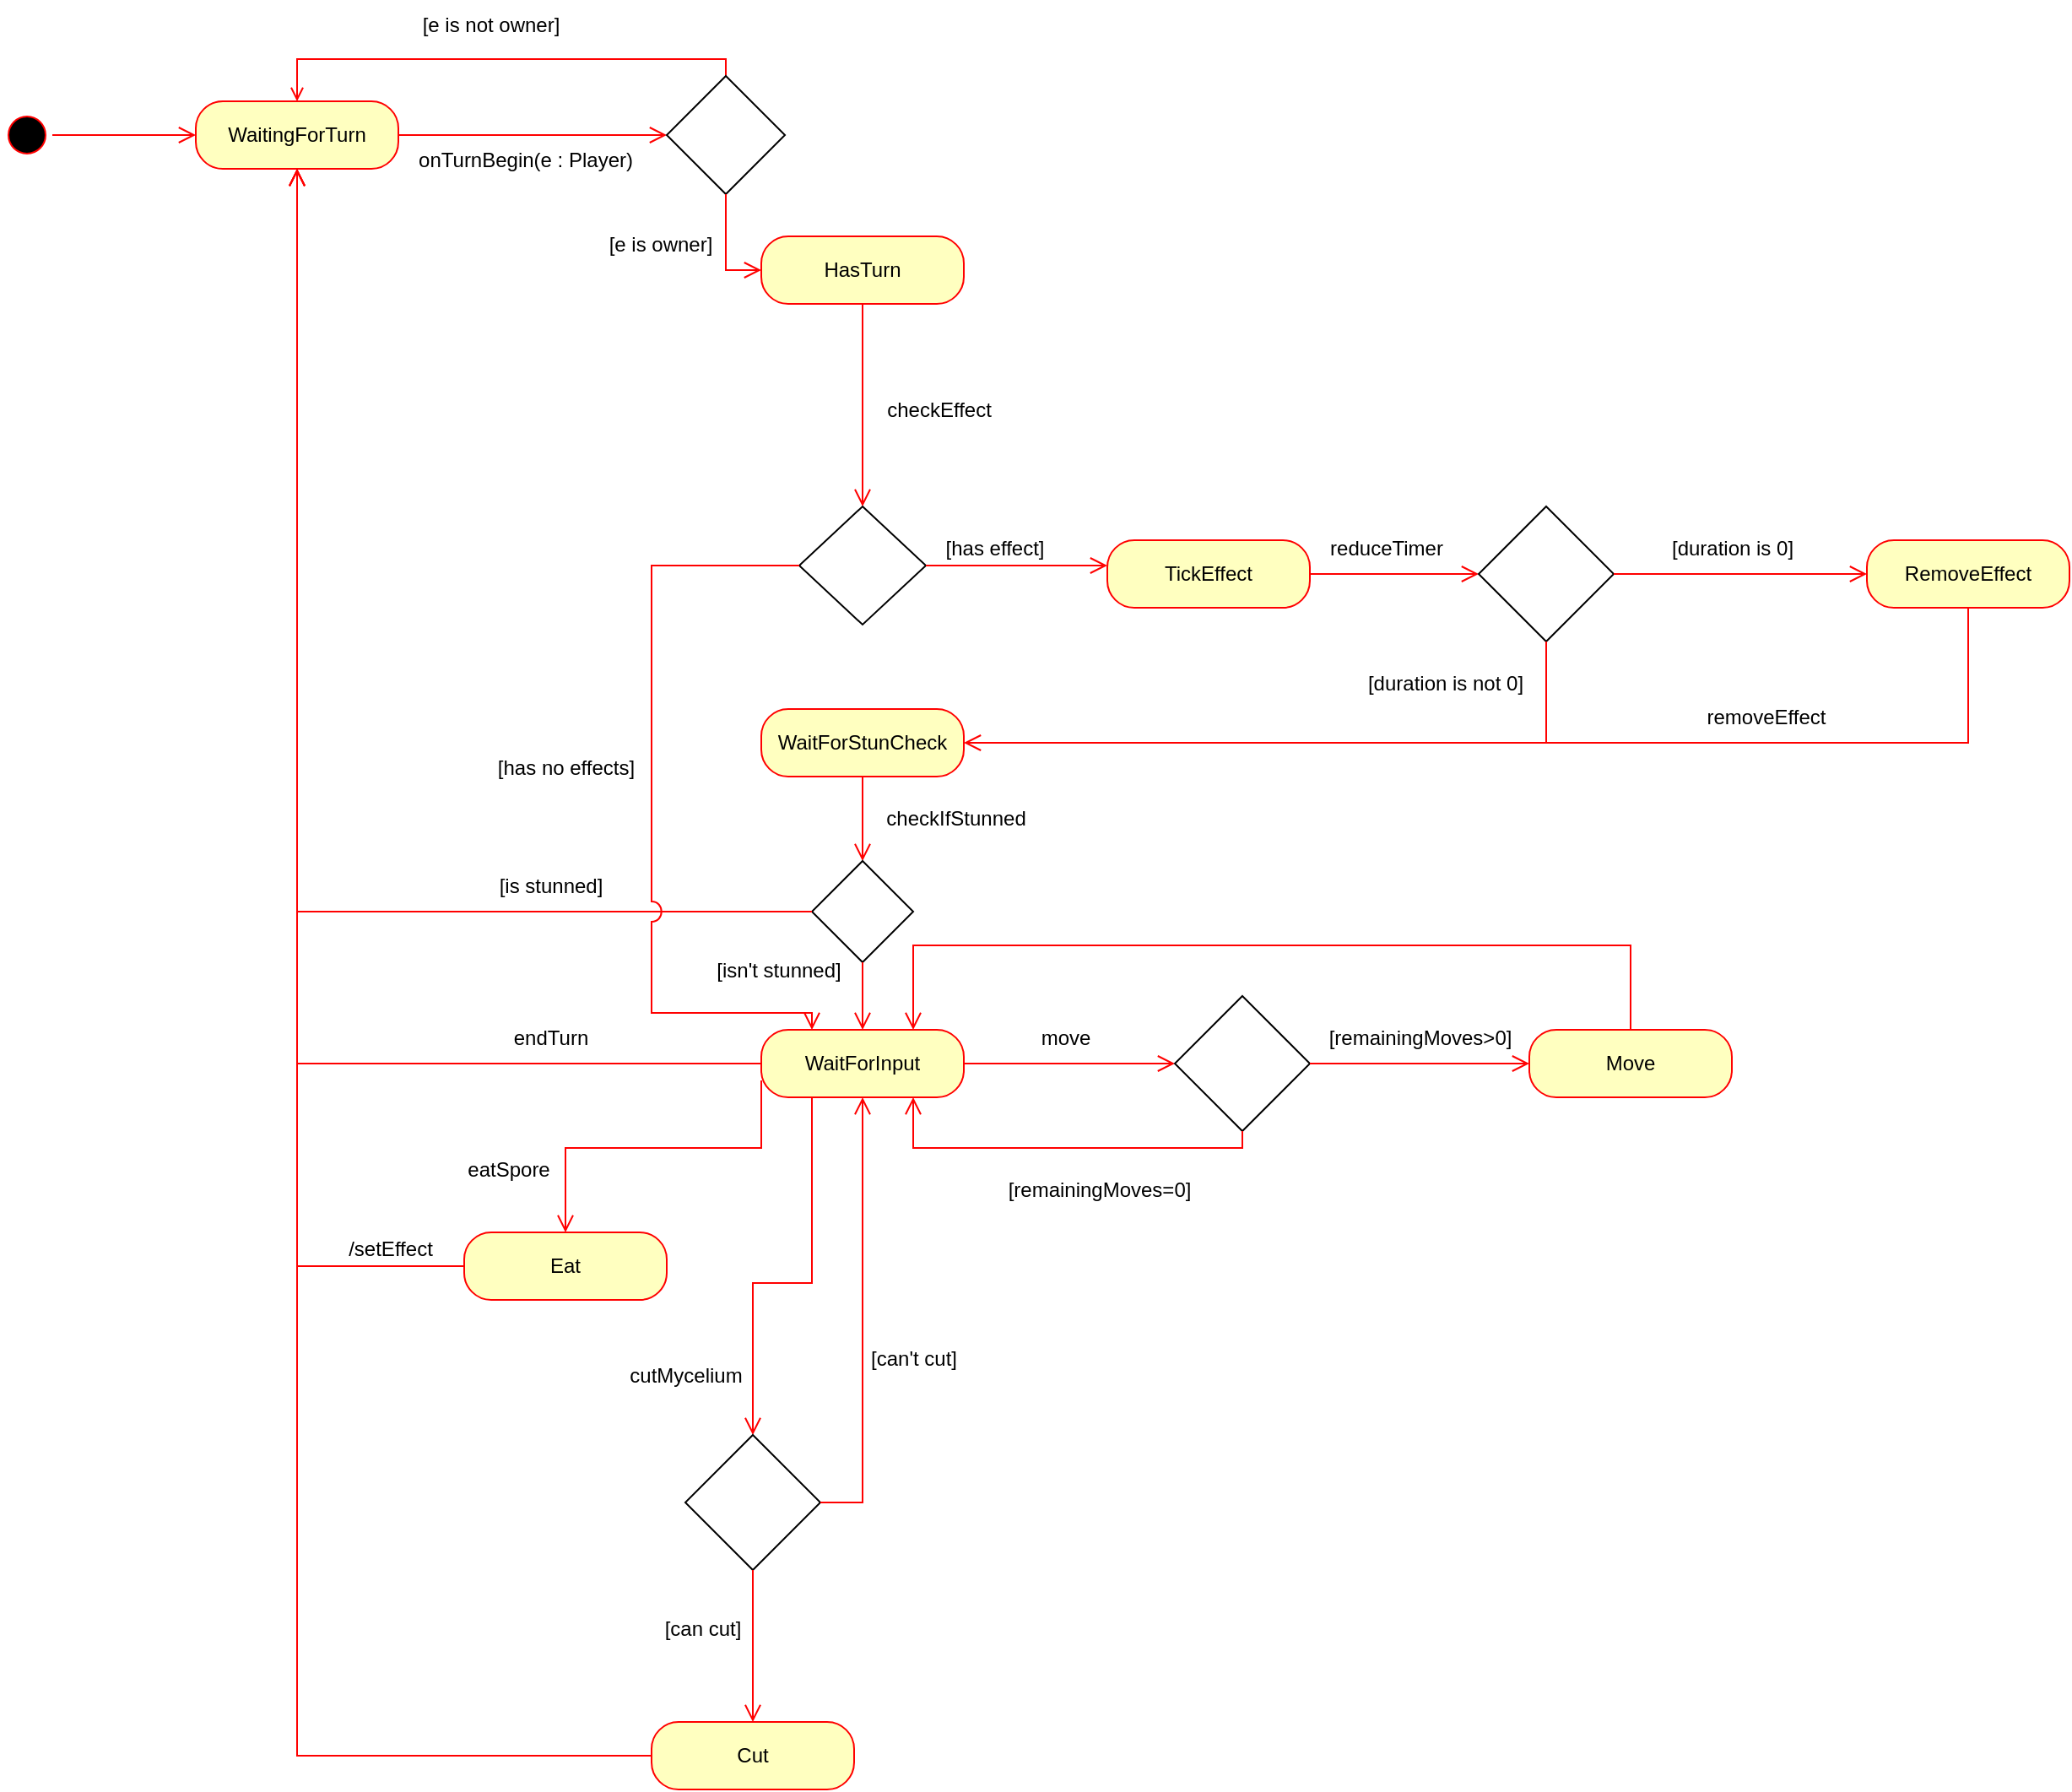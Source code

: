 <mxfile version="26.0.16" pages="2">
  <diagram name="1 oldal" id="OsvAiRPGhBOQV1ppMJjS">
    <mxGraphModel dx="1434" dy="1943" grid="1" gridSize="10" guides="1" tooltips="1" connect="1" arrows="1" fold="1" page="1" pageScale="1" pageWidth="827" pageHeight="1169" math="0" shadow="0">
      <root>
        <mxCell id="0" />
        <mxCell id="1" parent="0" />
        <mxCell id="LuK84Zrr6KuTW3ZMAKLt-1" value="" style="ellipse;html=1;shape=startState;fillColor=#000000;strokeColor=#ff0000;" vertex="1" parent="1">
          <mxGeometry x="45" y="-105" width="30" height="30" as="geometry" />
        </mxCell>
        <mxCell id="LuK84Zrr6KuTW3ZMAKLt-2" value="" style="edgeStyle=orthogonalEdgeStyle;html=1;verticalAlign=bottom;endArrow=open;endSize=8;strokeColor=#ff0000;rounded=0;entryX=0;entryY=0.5;entryDx=0;entryDy=0;" edge="1" parent="1" source="LuK84Zrr6KuTW3ZMAKLt-8" target="LuK84Zrr6KuTW3ZMAKLt-9">
          <mxGeometry relative="1" as="geometry">
            <mxPoint x="440" y="-90" as="targetPoint" />
          </mxGeometry>
        </mxCell>
        <mxCell id="LuK84Zrr6KuTW3ZMAKLt-3" value="" style="endArrow=open;html=1;rounded=0;strokeColor=#FF0000;exitX=0.5;exitY=0;exitDx=0;exitDy=0;edgeStyle=orthogonalEdgeStyle;entryX=0.5;entryY=0;entryDx=0;entryDy=0;endFill=0;" edge="1" parent="1" source="LuK84Zrr6KuTW3ZMAKLt-9" target="LuK84Zrr6KuTW3ZMAKLt-8">
          <mxGeometry width="50" height="50" relative="1" as="geometry">
            <mxPoint x="472.79" y="-125.355" as="sourcePoint" />
            <mxPoint x="380" y="-180" as="targetPoint" />
          </mxGeometry>
        </mxCell>
        <mxCell id="LuK84Zrr6KuTW3ZMAKLt-4" value="[e is not owner]" style="text;html=1;align=center;verticalAlign=middle;whiteSpace=wrap;rounded=0;" vertex="1" parent="1">
          <mxGeometry x="290" y="-170" width="90" height="30" as="geometry" />
        </mxCell>
        <mxCell id="LuK84Zrr6KuTW3ZMAKLt-5" value="[e is owner]" style="text;html=1;align=center;verticalAlign=middle;resizable=0;points=[];autosize=1;strokeColor=none;fillColor=none;" vertex="1" parent="1">
          <mxGeometry x="395" y="-40" width="80" height="30" as="geometry" />
        </mxCell>
        <mxCell id="LuK84Zrr6KuTW3ZMAKLt-6" value="onTurnBegin(e : Player)" style="text;html=1;align=center;verticalAlign=middle;resizable=0;points=[];autosize=1;strokeColor=none;fillColor=none;" vertex="1" parent="1">
          <mxGeometry x="280" y="-90" width="150" height="30" as="geometry" />
        </mxCell>
        <mxCell id="LuK84Zrr6KuTW3ZMAKLt-7" value="" style="edgeStyle=orthogonalEdgeStyle;html=1;verticalAlign=bottom;endArrow=open;endSize=8;strokeColor=#ff0000;rounded=0;" edge="1" parent="1" source="LuK84Zrr6KuTW3ZMAKLt-1" target="LuK84Zrr6KuTW3ZMAKLt-8">
          <mxGeometry relative="1" as="geometry">
            <mxPoint x="230" y="-95" as="targetPoint" />
            <mxPoint x="120" y="-95" as="sourcePoint" />
          </mxGeometry>
        </mxCell>
        <mxCell id="LuK84Zrr6KuTW3ZMAKLt-8" value="&lt;div&gt;WaitingForTurn&lt;/div&gt;" style="rounded=1;whiteSpace=wrap;html=1;arcSize=40;fontColor=#000000;fillColor=#ffffc0;strokeColor=#ff0000;" vertex="1" parent="1">
          <mxGeometry x="160" y="-110" width="120" height="40" as="geometry" />
        </mxCell>
        <mxCell id="LuK84Zrr6KuTW3ZMAKLt-9" value="" style="rhombus;whiteSpace=wrap;html=1;" vertex="1" parent="1">
          <mxGeometry x="439" y="-125" width="70" height="70" as="geometry" />
        </mxCell>
        <mxCell id="LuK84Zrr6KuTW3ZMAKLt-10" value="&lt;div&gt;WaitForInput&lt;/div&gt;" style="rounded=1;whiteSpace=wrap;html=1;arcSize=40;fontColor=#000000;fillColor=#ffffc0;strokeColor=#ff0000;" vertex="1" parent="1">
          <mxGeometry x="495.0" y="440" width="120" height="40" as="geometry" />
        </mxCell>
        <mxCell id="LuK84Zrr6KuTW3ZMAKLt-11" value="" style="edgeStyle=orthogonalEdgeStyle;html=1;verticalAlign=bottom;endArrow=open;endSize=8;strokeColor=#ff0000;rounded=0;entryX=0.5;entryY=1;entryDx=0;entryDy=0;exitX=0;exitY=0.5;exitDx=0;exitDy=0;" edge="1" parent="1" source="LuK84Zrr6KuTW3ZMAKLt-10" target="LuK84Zrr6KuTW3ZMAKLt-8">
          <mxGeometry relative="1" as="geometry">
            <mxPoint x="390" y="350" as="targetPoint" />
            <mxPoint x="390" y="270" as="sourcePoint" />
          </mxGeometry>
        </mxCell>
        <mxCell id="LuK84Zrr6KuTW3ZMAKLt-12" value="endTurn" style="text;html=1;align=center;verticalAlign=middle;resizable=0;points=[];autosize=1;strokeColor=none;fillColor=none;" vertex="1" parent="1">
          <mxGeometry x="335" y="430" width="70" height="30" as="geometry" />
        </mxCell>
        <mxCell id="LuK84Zrr6KuTW3ZMAKLt-13" value="Eat" style="rounded=1;whiteSpace=wrap;html=1;arcSize=40;fontColor=#000000;fillColor=#ffffc0;strokeColor=#ff0000;" vertex="1" parent="1">
          <mxGeometry x="319" y="560" width="120" height="40" as="geometry" />
        </mxCell>
        <mxCell id="LuK84Zrr6KuTW3ZMAKLt-14" value="" style="edgeStyle=orthogonalEdgeStyle;html=1;verticalAlign=bottom;endArrow=open;endSize=8;strokeColor=#ff0000;rounded=0;" edge="1" parent="1" source="LuK84Zrr6KuTW3ZMAKLt-13" target="LuK84Zrr6KuTW3ZMAKLt-8">
          <mxGeometry relative="1" as="geometry">
            <mxPoint x="448" y="610" as="targetPoint" />
          </mxGeometry>
        </mxCell>
        <mxCell id="LuK84Zrr6KuTW3ZMAKLt-15" value="" style="edgeStyle=orthogonalEdgeStyle;html=1;verticalAlign=bottom;endArrow=open;endSize=8;strokeColor=#ff0000;rounded=0;exitX=0;exitY=0.75;exitDx=0;exitDy=0;entryX=0.5;entryY=0;entryDx=0;entryDy=0;" edge="1" parent="1" source="LuK84Zrr6KuTW3ZMAKLt-10" target="LuK84Zrr6KuTW3ZMAKLt-13">
          <mxGeometry relative="1" as="geometry">
            <mxPoint x="463" y="710" as="targetPoint" />
            <mxPoint x="463" y="650" as="sourcePoint" />
            <Array as="points">
              <mxPoint x="495" y="510" />
              <mxPoint x="379" y="510" />
            </Array>
          </mxGeometry>
        </mxCell>
        <mxCell id="LuK84Zrr6KuTW3ZMAKLt-16" value="eatSpore" style="text;html=1;align=center;verticalAlign=middle;resizable=0;points=[];autosize=1;strokeColor=none;fillColor=none;" vertex="1" parent="1">
          <mxGeometry x="310" y="508" width="70" height="30" as="geometry" />
        </mxCell>
        <mxCell id="LuK84Zrr6KuTW3ZMAKLt-17" value="Move" style="rounded=1;whiteSpace=wrap;html=1;arcSize=40;fontColor=#000000;fillColor=#ffffc0;strokeColor=#ff0000;" vertex="1" parent="1">
          <mxGeometry x="950" y="440" width="120" height="40" as="geometry" />
        </mxCell>
        <mxCell id="LuK84Zrr6KuTW3ZMAKLt-18" value="" style="edgeStyle=orthogonalEdgeStyle;html=1;verticalAlign=bottom;endArrow=open;endSize=8;strokeColor=#ff0000;rounded=0;exitX=1;exitY=0.5;exitDx=0;exitDy=0;" edge="1" parent="1" source="LuK84Zrr6KuTW3ZMAKLt-10" target="LuK84Zrr6KuTW3ZMAKLt-20">
          <mxGeometry relative="1" as="geometry">
            <mxPoint x="655" y="460" as="targetPoint" />
            <mxPoint x="553" y="660" as="sourcePoint" />
          </mxGeometry>
        </mxCell>
        <mxCell id="LuK84Zrr6KuTW3ZMAKLt-19" value="move" style="text;html=1;align=center;verticalAlign=middle;resizable=0;points=[];autosize=1;strokeColor=none;fillColor=none;" vertex="1" parent="1">
          <mxGeometry x="650" y="430" width="50" height="30" as="geometry" />
        </mxCell>
        <mxCell id="LuK84Zrr6KuTW3ZMAKLt-20" value="" style="rhombus;whiteSpace=wrap;html=1;" vertex="1" parent="1">
          <mxGeometry x="740" y="420" width="80" height="80" as="geometry" />
        </mxCell>
        <mxCell id="LuK84Zrr6KuTW3ZMAKLt-21" value="" style="edgeStyle=orthogonalEdgeStyle;html=1;verticalAlign=bottom;endArrow=open;endSize=8;strokeColor=#ff0000;rounded=0;exitX=0.5;exitY=1;exitDx=0;exitDy=0;entryX=0.75;entryY=1;entryDx=0;entryDy=0;" edge="1" parent="1" source="LuK84Zrr6KuTW3ZMAKLt-20" target="LuK84Zrr6KuTW3ZMAKLt-10">
          <mxGeometry relative="1" as="geometry">
            <mxPoint x="625" y="470" as="targetPoint" />
            <mxPoint x="543" y="470" as="sourcePoint" />
          </mxGeometry>
        </mxCell>
        <mxCell id="LuK84Zrr6KuTW3ZMAKLt-22" value="[remainingMoves=0]" style="text;html=1;align=center;verticalAlign=middle;resizable=0;points=[];autosize=1;strokeColor=none;fillColor=none;" vertex="1" parent="1">
          <mxGeometry x="630" y="520" width="130" height="30" as="geometry" />
        </mxCell>
        <mxCell id="LuK84Zrr6KuTW3ZMAKLt-23" value="" style="edgeStyle=orthogonalEdgeStyle;html=1;verticalAlign=bottom;endArrow=open;endSize=8;strokeColor=#ff0000;rounded=0;exitX=1;exitY=0.5;exitDx=0;exitDy=0;entryX=0;entryY=0.5;entryDx=0;entryDy=0;" edge="1" parent="1" source="LuK84Zrr6KuTW3ZMAKLt-20" target="LuK84Zrr6KuTW3ZMAKLt-17">
          <mxGeometry relative="1" as="geometry">
            <mxPoint x="670" y="480" as="targetPoint" />
            <mxPoint x="588" y="480" as="sourcePoint" />
          </mxGeometry>
        </mxCell>
        <mxCell id="LuK84Zrr6KuTW3ZMAKLt-24" value="[remainingMoves&amp;gt;0]" style="text;html=1;align=center;verticalAlign=middle;resizable=0;points=[];autosize=1;strokeColor=none;fillColor=none;" vertex="1" parent="1">
          <mxGeometry x="820" y="430" width="130" height="30" as="geometry" />
        </mxCell>
        <mxCell id="LuK84Zrr6KuTW3ZMAKLt-25" value="Cut" style="rounded=1;whiteSpace=wrap;html=1;arcSize=40;fontColor=#000000;fillColor=#ffffc0;strokeColor=#ff0000;" vertex="1" parent="1">
          <mxGeometry x="430" y="850" width="120" height="40" as="geometry" />
        </mxCell>
        <mxCell id="LuK84Zrr6KuTW3ZMAKLt-26" value="" style="edgeStyle=orthogonalEdgeStyle;html=1;verticalAlign=bottom;endArrow=open;endSize=8;strokeColor=#ff0000;rounded=0;" edge="1" parent="1" source="LuK84Zrr6KuTW3ZMAKLt-25" target="LuK84Zrr6KuTW3ZMAKLt-8">
          <mxGeometry relative="1" as="geometry">
            <mxPoint x="480" y="740" as="targetPoint" />
          </mxGeometry>
        </mxCell>
        <mxCell id="LuK84Zrr6KuTW3ZMAKLt-27" value="cutMycelium" style="text;html=1;align=center;verticalAlign=middle;resizable=0;points=[];autosize=1;strokeColor=none;fillColor=none;" vertex="1" parent="1">
          <mxGeometry x="405" y="630" width="90" height="30" as="geometry" />
        </mxCell>
        <mxCell id="LuK84Zrr6KuTW3ZMAKLt-28" value="" style="edgeStyle=orthogonalEdgeStyle;html=1;verticalAlign=bottom;endArrow=open;endSize=8;strokeColor=#ff0000;rounded=0;entryX=0.75;entryY=0;entryDx=0;entryDy=0;exitX=0.5;exitY=0;exitDx=0;exitDy=0;" edge="1" parent="1" source="LuK84Zrr6KuTW3ZMAKLt-17" target="LuK84Zrr6KuTW3ZMAKLt-10">
          <mxGeometry relative="1" as="geometry">
            <mxPoint x="540" y="410" as="targetPoint" />
            <mxPoint x="845" y="360" as="sourcePoint" />
            <Array as="points">
              <mxPoint x="1010" y="390" />
              <mxPoint x="585" y="390" />
            </Array>
          </mxGeometry>
        </mxCell>
        <mxCell id="LuK84Zrr6KuTW3ZMAKLt-29" value="" style="edgeStyle=orthogonalEdgeStyle;html=1;verticalAlign=bottom;endArrow=open;endSize=8;strokeColor=#ff0000;rounded=0;entryX=0.5;entryY=0;entryDx=0;entryDy=0;exitX=0.25;exitY=1;exitDx=0;exitDy=0;" edge="1" parent="1" source="LuK84Zrr6KuTW3ZMAKLt-10" target="LuK84Zrr6KuTW3ZMAKLt-30">
          <mxGeometry relative="1" as="geometry">
            <mxPoint x="455" y="590" as="targetPoint" />
            <mxPoint x="505" y="520" as="sourcePoint" />
            <Array as="points">
              <mxPoint x="525" y="590" />
              <mxPoint x="490" y="590" />
            </Array>
          </mxGeometry>
        </mxCell>
        <mxCell id="LuK84Zrr6KuTW3ZMAKLt-30" value="" style="rhombus;whiteSpace=wrap;html=1;" vertex="1" parent="1">
          <mxGeometry x="450" y="680" width="80" height="80" as="geometry" />
        </mxCell>
        <mxCell id="LuK84Zrr6KuTW3ZMAKLt-31" value="" style="edgeStyle=orthogonalEdgeStyle;html=1;verticalAlign=bottom;endArrow=open;endSize=8;strokeColor=#ff0000;rounded=0;exitX=1;exitY=0.5;exitDx=0;exitDy=0;entryX=0.5;entryY=1;entryDx=0;entryDy=0;" edge="1" parent="1" source="LuK84Zrr6KuTW3ZMAKLt-30" target="LuK84Zrr6KuTW3ZMAKLt-10">
          <mxGeometry relative="1" as="geometry">
            <mxPoint x="735" y="770" as="targetPoint" />
            <mxPoint x="735" y="710" as="sourcePoint" />
            <Array as="points">
              <mxPoint x="555" y="720" />
            </Array>
          </mxGeometry>
        </mxCell>
        <mxCell id="LuK84Zrr6KuTW3ZMAKLt-32" value="" style="edgeStyle=orthogonalEdgeStyle;html=1;verticalAlign=bottom;endArrow=open;endSize=8;strokeColor=#ff0000;rounded=0;exitX=0.5;exitY=1;exitDx=0;exitDy=0;entryX=0.5;entryY=0;entryDx=0;entryDy=0;" edge="1" parent="1" source="LuK84Zrr6KuTW3ZMAKLt-30" target="LuK84Zrr6KuTW3ZMAKLt-25">
          <mxGeometry relative="1" as="geometry">
            <mxPoint x="745" y="780" as="targetPoint" />
            <mxPoint x="745" y="720" as="sourcePoint" />
          </mxGeometry>
        </mxCell>
        <mxCell id="LuK84Zrr6KuTW3ZMAKLt-33" value="[can&#39;t cut]" style="text;html=1;align=center;verticalAlign=middle;resizable=0;points=[];autosize=1;strokeColor=none;fillColor=none;" vertex="1" parent="1">
          <mxGeometry x="550" y="620" width="70" height="30" as="geometry" />
        </mxCell>
        <mxCell id="LuK84Zrr6KuTW3ZMAKLt-34" value="[can cut]" style="text;html=1;align=center;verticalAlign=middle;resizable=0;points=[];autosize=1;strokeColor=none;fillColor=none;" vertex="1" parent="1">
          <mxGeometry x="425" y="780" width="70" height="30" as="geometry" />
        </mxCell>
        <mxCell id="LuK84Zrr6KuTW3ZMAKLt-35" value="/setEffect" style="text;html=1;align=center;verticalAlign=middle;resizable=0;points=[];autosize=1;strokeColor=none;fillColor=none;" vertex="1" parent="1">
          <mxGeometry x="240" y="555" width="70" height="30" as="geometry" />
        </mxCell>
        <mxCell id="LuK84Zrr6KuTW3ZMAKLt-36" value="HasTurn" style="rounded=1;whiteSpace=wrap;html=1;arcSize=40;fontColor=#000000;fillColor=#ffffc0;strokeColor=#ff0000;" vertex="1" parent="1">
          <mxGeometry x="495" y="-30" width="120" height="40" as="geometry" />
        </mxCell>
        <mxCell id="LuK84Zrr6KuTW3ZMAKLt-37" value="" style="edgeStyle=orthogonalEdgeStyle;html=1;verticalAlign=bottom;endArrow=open;endSize=8;strokeColor=#ff0000;rounded=0;entryX=0;entryY=0.5;entryDx=0;entryDy=0;exitX=0.5;exitY=1;exitDx=0;exitDy=0;" edge="1" parent="1" source="LuK84Zrr6KuTW3ZMAKLt-9" target="LuK84Zrr6KuTW3ZMAKLt-36">
          <mxGeometry relative="1" as="geometry">
            <mxPoint x="365" y="110" as="targetPoint" />
            <mxPoint x="365" y="50" as="sourcePoint" />
          </mxGeometry>
        </mxCell>
        <mxCell id="LuK84Zrr6KuTW3ZMAKLt-38" value="" style="edgeStyle=orthogonalEdgeStyle;html=1;verticalAlign=bottom;endArrow=open;endSize=8;strokeColor=#ff0000;rounded=0;entryX=0.5;entryY=0;entryDx=0;entryDy=0;" edge="1" parent="1" source="LuK84Zrr6KuTW3ZMAKLt-49" target="LuK84Zrr6KuTW3ZMAKLt-40">
          <mxGeometry relative="1" as="geometry">
            <mxPoint x="555" y="340" as="targetPoint" />
            <mxPoint x="555" y="210" as="sourcePoint" />
          </mxGeometry>
        </mxCell>
        <mxCell id="LuK84Zrr6KuTW3ZMAKLt-39" value="checkIfStunned" style="text;html=1;align=center;verticalAlign=middle;resizable=0;points=[];autosize=1;strokeColor=none;fillColor=none;" vertex="1" parent="1">
          <mxGeometry x="555" y="300" width="110" height="30" as="geometry" />
        </mxCell>
        <mxCell id="LuK84Zrr6KuTW3ZMAKLt-40" value="" style="rhombus;whiteSpace=wrap;html=1;" vertex="1" parent="1">
          <mxGeometry x="525" y="340" width="60" height="60" as="geometry" />
        </mxCell>
        <mxCell id="LuK84Zrr6KuTW3ZMAKLt-41" value="" style="edgeStyle=orthogonalEdgeStyle;html=1;verticalAlign=bottom;endArrow=open;endSize=8;strokeColor=#ff0000;rounded=0;exitX=0.5;exitY=1;exitDx=0;exitDy=0;entryX=0.5;entryY=0;entryDx=0;entryDy=0;" edge="1" parent="1" source="LuK84Zrr6KuTW3ZMAKLt-40" target="LuK84Zrr6KuTW3ZMAKLt-10">
          <mxGeometry relative="1" as="geometry">
            <mxPoint x="565" y="350" as="targetPoint" />
            <mxPoint x="565" y="300" as="sourcePoint" />
          </mxGeometry>
        </mxCell>
        <mxCell id="LuK84Zrr6KuTW3ZMAKLt-42" value="" style="edgeStyle=orthogonalEdgeStyle;html=1;verticalAlign=bottom;endArrow=open;endSize=8;strokeColor=#ff0000;rounded=0;exitX=0;exitY=0.5;exitDx=0;exitDy=0;entryX=0.5;entryY=1;entryDx=0;entryDy=0;jumpStyle=arc;" edge="1" parent="1" source="LuK84Zrr6KuTW3ZMAKLt-40" target="LuK84Zrr6KuTW3ZMAKLt-8">
          <mxGeometry relative="1" as="geometry">
            <mxPoint x="570" y="360" as="targetPoint" />
            <mxPoint x="570" y="310" as="sourcePoint" />
          </mxGeometry>
        </mxCell>
        <mxCell id="LuK84Zrr6KuTW3ZMAKLt-43" value="[is stunned]" style="text;html=1;align=center;verticalAlign=middle;resizable=0;points=[];autosize=1;strokeColor=none;fillColor=none;" vertex="1" parent="1">
          <mxGeometry x="330" y="340" width="80" height="30" as="geometry" />
        </mxCell>
        <mxCell id="LuK84Zrr6KuTW3ZMAKLt-44" value="[isn&#39;t stunned]" style="text;html=1;align=center;verticalAlign=middle;resizable=0;points=[];autosize=1;strokeColor=none;fillColor=none;" vertex="1" parent="1">
          <mxGeometry x="455" y="390" width="100" height="30" as="geometry" />
        </mxCell>
        <mxCell id="LuK84Zrr6KuTW3ZMAKLt-45" value="" style="edgeStyle=orthogonalEdgeStyle;html=1;verticalAlign=bottom;endArrow=open;endSize=8;strokeColor=#ff0000;rounded=0;exitX=0.5;exitY=1;exitDx=0;exitDy=0;entryX=0.5;entryY=0;entryDx=0;entryDy=0;" edge="1" parent="1" source="LuK84Zrr6KuTW3ZMAKLt-36" target="LuK84Zrr6KuTW3ZMAKLt-46">
          <mxGeometry relative="1" as="geometry">
            <mxPoint x="550" y="340" as="targetPoint" />
            <mxPoint x="550" y="10" as="sourcePoint" />
          </mxGeometry>
        </mxCell>
        <mxCell id="LuK84Zrr6KuTW3ZMAKLt-46" value="" style="rhombus;whiteSpace=wrap;html=1;" vertex="1" parent="1">
          <mxGeometry x="517.5" y="130" width="75" height="70" as="geometry" />
        </mxCell>
        <mxCell id="LuK84Zrr6KuTW3ZMAKLt-47" value="checkEffect" style="text;html=1;align=center;verticalAlign=middle;resizable=0;points=[];autosize=1;strokeColor=none;fillColor=none;" vertex="1" parent="1">
          <mxGeometry x="555" y="58" width="90" height="30" as="geometry" />
        </mxCell>
        <mxCell id="LuK84Zrr6KuTW3ZMAKLt-48" value="" style="edgeStyle=orthogonalEdgeStyle;html=1;verticalAlign=bottom;endArrow=open;endSize=8;strokeColor=#ff0000;rounded=0;entryX=0.25;entryY=0;entryDx=0;entryDy=0;jumpStyle=arc;jumpSize=12;" edge="1" parent="1" source="LuK84Zrr6KuTW3ZMAKLt-46" target="LuK84Zrr6KuTW3ZMAKLt-10">
          <mxGeometry relative="1" as="geometry">
            <mxPoint x="555" y="340" as="targetPoint" />
            <mxPoint x="555" y="200" as="sourcePoint" />
            <Array as="points">
              <mxPoint x="430" y="165" />
              <mxPoint x="430" y="430" />
              <mxPoint x="525" y="430" />
            </Array>
          </mxGeometry>
        </mxCell>
        <mxCell id="LuK84Zrr6KuTW3ZMAKLt-49" value="&lt;div&gt;WaitForStunCheck&lt;/div&gt;" style="rounded=1;whiteSpace=wrap;html=1;arcSize=40;fontColor=#000000;fillColor=#ffffc0;strokeColor=#ff0000;" vertex="1" parent="1">
          <mxGeometry x="495" y="250" width="120" height="40" as="geometry" />
        </mxCell>
        <mxCell id="LuK84Zrr6KuTW3ZMAKLt-50" value="[has no effects]" style="text;html=1;align=center;verticalAlign=middle;resizable=0;points=[];autosize=1;strokeColor=none;fillColor=none;" vertex="1" parent="1">
          <mxGeometry x="329" y="270" width="100" height="30" as="geometry" />
        </mxCell>
        <mxCell id="LuK84Zrr6KuTW3ZMAKLt-51" value="" style="edgeStyle=orthogonalEdgeStyle;html=1;verticalAlign=bottom;endArrow=open;endSize=8;strokeColor=#ff0000;rounded=0;exitX=1;exitY=0.5;exitDx=0;exitDy=0;" edge="1" parent="1" source="LuK84Zrr6KuTW3ZMAKLt-46">
          <mxGeometry relative="1" as="geometry">
            <mxPoint x="700" y="165" as="targetPoint" />
            <mxPoint x="565" y="20" as="sourcePoint" />
          </mxGeometry>
        </mxCell>
        <mxCell id="LuK84Zrr6KuTW3ZMAKLt-52" value="&lt;div&gt;[has effect]&lt;/div&gt;" style="text;html=1;align=center;verticalAlign=middle;resizable=0;points=[];autosize=1;strokeColor=none;fillColor=none;" vertex="1" parent="1">
          <mxGeometry x="592.5" y="140" width="80" height="30" as="geometry" />
        </mxCell>
        <mxCell id="LuK84Zrr6KuTW3ZMAKLt-53" value="&lt;div&gt;TickEffect&lt;/div&gt;" style="rounded=1;whiteSpace=wrap;html=1;arcSize=40;fontColor=#000000;fillColor=#ffffc0;strokeColor=#ff0000;" vertex="1" parent="1">
          <mxGeometry x="700" y="150" width="120" height="40" as="geometry" />
        </mxCell>
        <mxCell id="LuK84Zrr6KuTW3ZMAKLt-54" value="" style="edgeStyle=orthogonalEdgeStyle;html=1;verticalAlign=bottom;endArrow=open;endSize=8;strokeColor=#ff0000;rounded=0;entryX=0;entryY=0.5;entryDx=0;entryDy=0;" edge="1" parent="1" source="LuK84Zrr6KuTW3ZMAKLt-53" target="LuK84Zrr6KuTW3ZMAKLt-55">
          <mxGeometry relative="1" as="geometry">
            <mxPoint x="880" y="170" as="targetPoint" />
          </mxGeometry>
        </mxCell>
        <mxCell id="LuK84Zrr6KuTW3ZMAKLt-55" value="" style="rhombus;whiteSpace=wrap;html=1;" vertex="1" parent="1">
          <mxGeometry x="920" y="130" width="80" height="80" as="geometry" />
        </mxCell>
        <mxCell id="LuK84Zrr6KuTW3ZMAKLt-56" value="&lt;div&gt;reduceTimer&lt;/div&gt;" style="text;html=1;align=center;verticalAlign=middle;resizable=0;points=[];autosize=1;strokeColor=none;fillColor=none;" vertex="1" parent="1">
          <mxGeometry x="820" y="140" width="90" height="30" as="geometry" />
        </mxCell>
        <mxCell id="LuK84Zrr6KuTW3ZMAKLt-57" value="" style="edgeStyle=orthogonalEdgeStyle;html=1;verticalAlign=bottom;endArrow=open;endSize=8;strokeColor=#ff0000;rounded=0;exitX=1;exitY=0.5;exitDx=0;exitDy=0;" edge="1" parent="1" source="LuK84Zrr6KuTW3ZMAKLt-55">
          <mxGeometry relative="1" as="geometry">
            <mxPoint x="1150" y="170" as="targetPoint" />
            <mxPoint x="960" y="100" as="sourcePoint" />
            <Array as="points">
              <mxPoint x="1050" y="170" />
              <mxPoint x="1050" y="170" />
            </Array>
          </mxGeometry>
        </mxCell>
        <mxCell id="LuK84Zrr6KuTW3ZMAKLt-58" value="[duration is 0]" style="text;html=1;align=center;verticalAlign=middle;resizable=0;points=[];autosize=1;strokeColor=none;fillColor=none;" vertex="1" parent="1">
          <mxGeometry x="1020" y="140" width="100" height="30" as="geometry" />
        </mxCell>
        <mxCell id="LuK84Zrr6KuTW3ZMAKLt-59" value="" style="edgeStyle=orthogonalEdgeStyle;html=1;verticalAlign=bottom;endArrow=open;endSize=8;strokeColor=#ff0000;rounded=0;exitX=0.5;exitY=1;exitDx=0;exitDy=0;entryX=1;entryY=0.5;entryDx=0;entryDy=0;" edge="1" parent="1" source="LuK84Zrr6KuTW3ZMAKLt-55" target="LuK84Zrr6KuTW3ZMAKLt-49">
          <mxGeometry relative="1" as="geometry">
            <mxPoint x="1160" y="180" as="targetPoint" />
            <mxPoint x="1010" y="180" as="sourcePoint" />
            <Array as="points">
              <mxPoint x="960" y="270" />
            </Array>
          </mxGeometry>
        </mxCell>
        <mxCell id="LuK84Zrr6KuTW3ZMAKLt-60" value="[duration is not 0]" style="text;html=1;align=center;verticalAlign=middle;resizable=0;points=[];autosize=1;strokeColor=none;fillColor=none;" vertex="1" parent="1">
          <mxGeometry x="840" y="220" width="120" height="30" as="geometry" />
        </mxCell>
        <mxCell id="LuK84Zrr6KuTW3ZMAKLt-61" value="RemoveEffect" style="rounded=1;whiteSpace=wrap;html=1;arcSize=40;fontColor=#000000;fillColor=#ffffc0;strokeColor=#ff0000;" vertex="1" parent="1">
          <mxGeometry x="1150" y="150" width="120" height="40" as="geometry" />
        </mxCell>
        <mxCell id="LuK84Zrr6KuTW3ZMAKLt-62" value="" style="html=1;verticalAlign=bottom;endArrow=none;endSize=8;strokeColor=#ff0000;rounded=0;startFill=0;" edge="1" parent="1" source="LuK84Zrr6KuTW3ZMAKLt-61">
          <mxGeometry relative="1" as="geometry">
            <mxPoint x="960" y="270" as="targetPoint" />
            <Array as="points">
              <mxPoint x="1210" y="270" />
            </Array>
          </mxGeometry>
        </mxCell>
        <mxCell id="LuK84Zrr6KuTW3ZMAKLt-63" value="&lt;div&gt;removeEffect&lt;/div&gt;" style="text;html=1;align=center;verticalAlign=middle;resizable=0;points=[];autosize=1;strokeColor=none;fillColor=none;" vertex="1" parent="1">
          <mxGeometry x="1045" y="240" width="90" height="30" as="geometry" />
        </mxCell>
      </root>
    </mxGraphModel>
  </diagram>
  <diagram id="fvo-ZWUTkfIVBh4fSzhd" name="2 oldal">
    <mxGraphModel dx="1434" dy="780" grid="1" gridSize="10" guides="1" tooltips="1" connect="1" arrows="1" fold="1" page="1" pageScale="1" pageWidth="827" pageHeight="1169" math="0" shadow="0">
      <root>
        <mxCell id="0" />
        <mxCell id="1" parent="0" />
        <mxCell id="zqozf-nbstXWGJmwLp9R-1" value="" style="ellipse;html=1;shape=startState;fillColor=#000000;strokeColor=#ff0000;" vertex="1" parent="1">
          <mxGeometry x="225" y="105" width="30" height="30" as="geometry" />
        </mxCell>
        <mxCell id="zqozf-nbstXWGJmwLp9R-2" value="" style="edgeStyle=orthogonalEdgeStyle;html=1;verticalAlign=bottom;endArrow=open;endSize=8;strokeColor=#ff0000;rounded=0;" edge="1" parent="1" source="zqozf-nbstXWGJmwLp9R-14">
          <mxGeometry relative="1" as="geometry">
            <mxPoint x="620" y="120" as="targetPoint" />
          </mxGeometry>
        </mxCell>
        <mxCell id="zqozf-nbstXWGJmwLp9R-3" value="" style="endArrow=open;html=1;rounded=0;strokeColor=#FF0000;exitX=0.5;exitY=0;exitDx=0;exitDy=0;edgeStyle=orthogonalEdgeStyle;entryX=0.5;entryY=0;entryDx=0;entryDy=0;endFill=0;" edge="1" parent="1" source="zqozf-nbstXWGJmwLp9R-20" target="zqozf-nbstXWGJmwLp9R-14">
          <mxGeometry width="50" height="50" relative="1" as="geometry">
            <mxPoint x="652.79" y="84.645" as="sourcePoint" />
            <mxPoint x="560" y="30" as="targetPoint" />
          </mxGeometry>
        </mxCell>
        <mxCell id="zqozf-nbstXWGJmwLp9R-4" value="" style="endArrow=open;html=1;rounded=0;strokeColor=#FF0000;exitX=0;exitY=1;exitDx=0;exitDy=0;endFill=0;" edge="1" parent="1">
          <mxGeometry width="50" height="50" relative="1" as="geometry">
            <mxPoint x="652.79" y="155.355" as="sourcePoint" />
            <mxPoint x="653" y="240" as="targetPoint" />
          </mxGeometry>
        </mxCell>
        <mxCell id="zqozf-nbstXWGJmwLp9R-5" value="&lt;div&gt;WaitForInput&lt;/div&gt;" style="rounded=1;whiteSpace=wrap;html=1;arcSize=40;fontColor=#000000;fillColor=#ffffc0;strokeColor=#ff0000;" vertex="1" parent="1">
          <mxGeometry x="592.79" y="480" width="120" height="40" as="geometry" />
        </mxCell>
        <mxCell id="zqozf-nbstXWGJmwLp9R-6" value="[e is not owner]" style="text;html=1;align=center;verticalAlign=middle;whiteSpace=wrap;rounded=0;" vertex="1" parent="1">
          <mxGeometry x="470" y="40" width="90" height="30" as="geometry" />
        </mxCell>
        <mxCell id="zqozf-nbstXWGJmwLp9R-7" value="[e is owner]" style="text;html=1;align=center;verticalAlign=middle;resizable=0;points=[];autosize=1;strokeColor=none;fillColor=none;" vertex="1" parent="1">
          <mxGeometry x="660" y="170" width="80" height="30" as="geometry" />
        </mxCell>
        <mxCell id="zqozf-nbstXWGJmwLp9R-8" value="ejectSpores" style="text;html=1;align=center;verticalAlign=middle;resizable=0;points=[];autosize=1;strokeColor=none;fillColor=none;" vertex="1" parent="1">
          <mxGeometry x="655" y="540" width="90" height="30" as="geometry" />
        </mxCell>
        <mxCell id="zqozf-nbstXWGJmwLp9R-9" value="" style="endArrow=open;html=1;rounded=0;strokeColor=#FF0000;endFill=0;exitX=0.5;exitY=1;exitDx=0;exitDy=0;" edge="1" parent="1" source="zqozf-nbstXWGJmwLp9R-19" target="zqozf-nbstXWGJmwLp9R-5">
          <mxGeometry width="50" height="50" relative="1" as="geometry">
            <mxPoint x="420" y="650" as="sourcePoint" />
            <mxPoint x="340" y="765" as="targetPoint" />
          </mxGeometry>
        </mxCell>
        <mxCell id="zqozf-nbstXWGJmwLp9R-10" value="&lt;div&gt;Eject&lt;/div&gt;" style="rounded=1;whiteSpace=wrap;html=1;arcSize=40;fontColor=#000000;fillColor=#ffffc0;strokeColor=#ff0000;" vertex="1" parent="1">
          <mxGeometry x="592.79" y="590" width="120" height="40" as="geometry" />
        </mxCell>
        <mxCell id="zqozf-nbstXWGJmwLp9R-11" value="" style="edgeStyle=orthogonalEdgeStyle;html=1;verticalAlign=bottom;endArrow=none;endSize=8;strokeColor=#ff0000;rounded=0;elbow=vertical;startFill=0;" edge="1" parent="1" source="zqozf-nbstXWGJmwLp9R-27">
          <mxGeometry relative="1" as="geometry">
            <mxPoint x="400" y="240" as="targetPoint" />
            <Array as="points">
              <mxPoint x="170" y="500" />
              <mxPoint x="170" y="240" />
              <mxPoint x="370" y="240" />
            </Array>
          </mxGeometry>
        </mxCell>
        <mxCell id="zqozf-nbstXWGJmwLp9R-12" value="onTurnBegin(e : Player)" style="text;html=1;align=center;verticalAlign=middle;resizable=0;points=[];autosize=1;strokeColor=none;fillColor=none;" vertex="1" parent="1">
          <mxGeometry x="460" y="120" width="150" height="30" as="geometry" />
        </mxCell>
        <mxCell id="zqozf-nbstXWGJmwLp9R-13" value="" style="edgeStyle=orthogonalEdgeStyle;html=1;verticalAlign=bottom;endArrow=open;endSize=8;strokeColor=#ff0000;rounded=0;" edge="1" parent="1" source="zqozf-nbstXWGJmwLp9R-1" target="zqozf-nbstXWGJmwLp9R-14">
          <mxGeometry relative="1" as="geometry">
            <mxPoint x="410" y="115" as="targetPoint" />
            <mxPoint x="300" y="115" as="sourcePoint" />
          </mxGeometry>
        </mxCell>
        <mxCell id="zqozf-nbstXWGJmwLp9R-14" value="&lt;div&gt;WaitingForTurn&lt;/div&gt;" style="rounded=1;whiteSpace=wrap;html=1;arcSize=40;fontColor=#000000;fillColor=#ffffc0;strokeColor=#ff0000;" vertex="1" parent="1">
          <mxGeometry x="340" y="100" width="120" height="40" as="geometry" />
        </mxCell>
        <mxCell id="zqozf-nbstXWGJmwLp9R-15" value="[alive]" style="text;html=1;align=center;verticalAlign=middle;resizable=0;points=[];autosize=1;strokeColor=none;fillColor=none;" vertex="1" parent="1">
          <mxGeometry x="662.79" y="430" width="50" height="30" as="geometry" />
        </mxCell>
        <mxCell id="zqozf-nbstXWGJmwLp9R-16" value="&lt;div&gt;WaitForStatus&lt;/div&gt;" style="rounded=1;whiteSpace=wrap;html=1;arcSize=40;fontColor=#000000;fillColor=#ffffc0;strokeColor=#ff0000;" vertex="1" parent="1">
          <mxGeometry x="592.79" y="240" width="120" height="40" as="geometry" />
        </mxCell>
        <mxCell id="zqozf-nbstXWGJmwLp9R-17" value="" style="edgeStyle=orthogonalEdgeStyle;html=1;verticalAlign=bottom;endArrow=open;endSize=8;strokeColor=#ff0000;rounded=0;exitX=0.5;exitY=1;exitDx=0;exitDy=0;" edge="1" parent="1" source="zqozf-nbstXWGJmwLp9R-16" target="zqozf-nbstXWGJmwLp9R-19">
          <mxGeometry relative="1" as="geometry">
            <mxPoint x="500" y="585" as="targetPoint" />
            <mxPoint x="560" y="650" as="sourcePoint" />
          </mxGeometry>
        </mxCell>
        <mxCell id="zqozf-nbstXWGJmwLp9R-18" value="" style="endArrow=open;html=1;rounded=0;strokeColor=#FF0000;exitX=0.5;exitY=1;exitDx=0;exitDy=0;endFill=0;" edge="1" parent="1" source="zqozf-nbstXWGJmwLp9R-5">
          <mxGeometry width="50" height="50" relative="1" as="geometry">
            <mxPoint x="409.645" y="595" as="sourcePoint" />
            <mxPoint x="653" y="590" as="targetPoint" />
          </mxGeometry>
        </mxCell>
        <mxCell id="zqozf-nbstXWGJmwLp9R-19" value="" style="rhombus;whiteSpace=wrap;html=1;" vertex="1" parent="1">
          <mxGeometry x="612.79" y="340" width="80" height="80" as="geometry" />
        </mxCell>
        <mxCell id="zqozf-nbstXWGJmwLp9R-20" value="" style="rhombus;whiteSpace=wrap;html=1;" vertex="1" parent="1">
          <mxGeometry x="612.79" y="80" width="80" height="80" as="geometry" />
        </mxCell>
        <mxCell id="zqozf-nbstXWGJmwLp9R-21" value="" style="endArrow=open;html=1;rounded=0;strokeColor=#FF0000;endFill=0;startFill=0;exitX=0;exitY=0.5;exitDx=0;exitDy=0;entryX=0.5;entryY=1;entryDx=0;entryDy=0;edgeStyle=orthogonalEdgeStyle;startArrow=none;" edge="1" parent="1" source="zqozf-nbstXWGJmwLp9R-19" target="zqozf-nbstXWGJmwLp9R-14">
          <mxGeometry width="50" height="50" relative="1" as="geometry">
            <mxPoint x="460" y="610" as="sourcePoint" />
            <mxPoint x="380" y="350" as="targetPoint" />
          </mxGeometry>
        </mxCell>
        <mxCell id="zqozf-nbstXWGJmwLp9R-22" value="[dead]" style="text;html=1;align=center;verticalAlign=middle;resizable=0;points=[];autosize=1;strokeColor=none;fillColor=none;" vertex="1" parent="1">
          <mxGeometry x="475" y="350" width="60" height="30" as="geometry" />
        </mxCell>
        <mxCell id="zqozf-nbstXWGJmwLp9R-23" value="checkAlive" style="text;html=1;align=center;verticalAlign=middle;resizable=0;points=[];autosize=1;strokeColor=none;fillColor=none;" vertex="1" parent="1">
          <mxGeometry x="655" y="300" width="80" height="30" as="geometry" />
        </mxCell>
        <mxCell id="zqozf-nbstXWGJmwLp9R-24" value="" style="endArrow=none;html=1;rounded=0;strokeColor=#FF0000;endFill=0;exitX=0;exitY=0.5;exitDx=0;exitDy=0;entryX=0.683;entryY=1.033;entryDx=0;entryDy=0;entryPerimeter=0;edgeStyle=orthogonalEdgeStyle;startFill=0;" edge="1" parent="1" source="zqozf-nbstXWGJmwLp9R-5" target="zqozf-nbstXWGJmwLp9R-22">
          <mxGeometry width="50" height="50" relative="1" as="geometry">
            <mxPoint x="580" y="520" as="sourcePoint" />
            <mxPoint x="490" y="500" as="targetPoint" />
          </mxGeometry>
        </mxCell>
        <mxCell id="zqozf-nbstXWGJmwLp9R-25" value="Die" style="rounded=1;whiteSpace=wrap;html=1;arcSize=40;fontColor=#000000;fillColor=#ffffc0;strokeColor=#ff0000;" vertex="1" parent="1">
          <mxGeometry x="340" y="410" width="120" height="40" as="geometry" />
        </mxCell>
        <mxCell id="zqozf-nbstXWGJmwLp9R-26" value="" style="edgeStyle=elbowEdgeStyle;html=1;verticalAlign=bottom;endArrow=open;endSize=8;strokeColor=#ff0000;rounded=0;elbow=vertical;entryX=0.5;entryY=1;entryDx=0;entryDy=0;" edge="1" parent="1" target="zqozf-nbstXWGJmwLp9R-27">
          <mxGeometry relative="1" as="geometry">
            <mxPoint x="190" y="560" as="targetPoint" />
            <mxPoint x="592.79" y="610" as="sourcePoint" />
            <Array as="points">
              <mxPoint x="390" y="610" />
            </Array>
          </mxGeometry>
        </mxCell>
        <mxCell id="zqozf-nbstXWGJmwLp9R-27" value="" style="rhombus;whiteSpace=wrap;html=1;" vertex="1" parent="1">
          <mxGeometry x="210" y="460" width="80" height="80" as="geometry" />
        </mxCell>
        <mxCell id="zqozf-nbstXWGJmwLp9R-28" value="checkRemainingEjects" style="text;html=1;align=center;verticalAlign=middle;whiteSpace=wrap;rounded=0;" vertex="1" parent="1">
          <mxGeometry x="380" y="580" width="130" height="30" as="geometry" />
        </mxCell>
        <mxCell id="zqozf-nbstXWGJmwLp9R-29" value="[more than 0]" style="text;html=1;align=center;verticalAlign=middle;resizable=0;points=[];autosize=1;strokeColor=none;fillColor=none;" vertex="1" parent="1">
          <mxGeometry x="80" y="350" width="90" height="30" as="geometry" />
        </mxCell>
        <mxCell id="zqozf-nbstXWGJmwLp9R-30" value="" style="endArrow=open;html=1;rounded=0;strokeColor=#FF0000;exitX=0.5;exitY=0;exitDx=0;exitDy=0;edgeStyle=orthogonalEdgeStyle;entryX=0;entryY=0.5;entryDx=0;entryDy=0;endFill=0;" edge="1" parent="1" source="zqozf-nbstXWGJmwLp9R-27" target="zqozf-nbstXWGJmwLp9R-25">
          <mxGeometry width="50" height="50" relative="1" as="geometry">
            <mxPoint x="653" y="330" as="sourcePoint" />
            <mxPoint x="400" y="350" as="targetPoint" />
          </mxGeometry>
        </mxCell>
        <mxCell id="zqozf-nbstXWGJmwLp9R-31" value="[equals to 0]" style="text;html=1;align=center;verticalAlign=middle;resizable=0;points=[];autosize=1;strokeColor=none;fillColor=none;" vertex="1" parent="1">
          <mxGeometry x="250" y="400" width="90" height="30" as="geometry" />
        </mxCell>
        <mxCell id="zqozf-nbstXWGJmwLp9R-32" value="" style="endArrow=none;html=1;rounded=0;strokeColor=#FF0000;exitX=0.5;exitY=0;exitDx=0;exitDy=0;endFill=0;startFill=0;" edge="1" parent="1" source="zqozf-nbstXWGJmwLp9R-25">
          <mxGeometry width="50" height="50" relative="1" as="geometry">
            <mxPoint x="260" y="470" as="sourcePoint" />
            <mxPoint x="400" y="380" as="targetPoint" />
          </mxGeometry>
        </mxCell>
        <mxCell id="zqozf-nbstXWGJmwLp9R-33" value="endTurn" style="text;html=1;align=center;verticalAlign=middle;resizable=0;points=[];autosize=1;strokeColor=none;fillColor=none;" vertex="1" parent="1">
          <mxGeometry x="522.79" y="470" width="70" height="30" as="geometry" />
        </mxCell>
      </root>
    </mxGraphModel>
  </diagram>
</mxfile>
